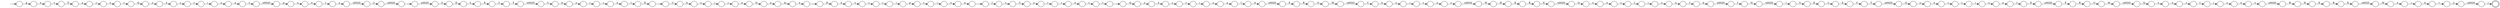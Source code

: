 digraph Automaton {
  rankdir = LR;
  0 [shape=circle,label=""];
  0 -> 145 [label="i"]
  1 [shape=circle,label=""];
  1 -> 28 [label="t"]
  2 [shape=circle,label=""];
  2 -> 106 [label=")"]
  3 [shape=circle,label=""];
  3 -> 20 [label="C"]
  4 [shape=circle,label=""];
  4 -> 44 [label="h"]
  5 [shape=circle,label=""];
  5 -> 165 [label="\u0020"]
  6 [shape=circle,label=""];
  6 -> 79 [label="T"]
  7 [shape=circle,label=""];
  7 -> 10 [label="s"]
  8 [shape=circle,label=""];
  8 -> 7 [label="e"]
  9 [shape=circle,label=""];
  9 -> 74 [label="\u0020"]
  10 [shape=circle,label=""];
  10 -> 72 [label="t"]
  11 [shape=circle,label=""];
  11 -> 166 [label="c"]
  12 [shape=circle,label=""];
  12 -> 162 [label="2"]
  13 [shape=circle,label=""];
  13 -> 17 [label="e"]
  14 [shape=circle,label=""];
  14 -> 156 [label="T"]
  15 [shape=circle,label=""];
  15 -> 66 [label="o"]
  16 [shape=circle,label=""];
  16 -> 144 [label="n"]
  17 [shape=circle,label=""];
  17 -> 161 [label="s"]
  18 [shape=circle,label=""];
  18 -> 75 [label="e"]
  19 [shape=circle,label=""];
  19 -> 84 [label="Q"]
  20 [shape=circle,label=""];
  20 -> 110 [label="o"]
  21 [shape=circle,label=""];
  21 -> 82 [label="\u0020"]
  22 [shape=circle,label=""];
  22 -> 163 [label="\u0020"]
  23 [shape=circle,label=""];
  23 -> 137 [label="F"]
  24 [shape=circle,label=""];
  24 -> 38 [label="o"]
  25 [shape=circle,label=""];
  25 -> 56 [label="e"]
  26 [shape=circle,label=""];
  26 -> 158 [label="s"]
  27 [shape=circle,label=""];
  27 -> 149 [label="H"]
  28 [shape=circle,label=""];
  28 -> 15 [label="i"]
  29 [shape=circle,label=""];
  29 -> 51 [label="u"]
  30 [shape=circle,label=""];
  30 -> 169 [label="\u0020"]
  31 [shape=circle,label=""];
  31 -> 118 [label="t"]
  32 [shape=circle,label=""];
  32 -> 22 [label="d"]
  33 [shape=circle,label=""];
  33 -> 6 [label="C"]
  34 [shape=circle,label=""];
  34 -> 104 [label="\u0020"]
  35 [shape=circle,label=""];
  35 -> 112 [label="N"]
  36 [shape=circle,label=""];
  36 -> 33 [label="E"]
  37 [shape=circle,label=""];
  37 -> 1 [label="p"]
  38 [shape=circle,label=""];
  38 -> 83 [label="n"]
  39 [shape=circle,label=""];
  39 -> 87 [label="c"]
  40 [shape=circle,label=""];
  40 -> 99 [label="O"]
  41 [shape=circle,label=""];
  41 -> 59 [label="q"]
  42 [shape=circle,label=""];
  42 -> 65 [label="k"]
  43 [shape=circle,label=""];
  43 -> 40 [label="R"]
  44 [shape=circle,label=""];
  44 -> 164 [label="o"]
  45 [shape=circle,label=""];
  45 -> 128 [label="\u0020"]
  46 [shape=circle,label=""];
  46 -> 88 [label="H"]
  47 [shape=circle,label=""];
  47 -> 95 [label="h"]
  48 [shape=circle,label=""];
  48 -> 138 [label="o"]
  49 [shape=circle,label=""];
  49 -> 26 [label="n"]
  50 [shape=circle,label=""];
  50 -> 120 [label="e"]
  51 [shape=circle,label=""];
  51 -> 167 [label="e"]
  52 [shape=circle,label=""];
  52 -> 98 [label="\u0020"]
  53 [shape=circle,label=""];
  53 -> 13 [label="u"]
  54 [shape=circle,label=""];
  54 -> 77 [label=","]
  55 [shape=circle,label=""];
  55 -> 126 [label="D"]
  56 [shape=circle,label=""];
  56 -> 52 [label="s"]
  57 [shape=circle,label=""];
  57 -> 125 [label="r"]
  58 [shape=circle,label=""];
  58 -> 61 [label="F"]
  59 [shape=circle,label=""];
  59 -> 122 [label="u"]
  60 [shape=circle,label=""];
  60 -> 140 [label="i"]
  61 [shape=circle,label=""];
  61 -> 116 [label="a"]
  62 [shape=circle,label=""];
  62 -> 101 [label="e"]
  63 [shape=circle,label=""];
  63 -> 53 [label="Q"]
  64 [shape=circle,label=""];
  64 -> 159 [label="R"]
  65 [shape=circle,label=""];
  65 -> 12 [label="="]
  66 [shape=circle,label=""];
  66 -> 54 [label="n"]
  67 [shape=circle,label=""];
  67 -> 25 [label="c"]
  68 [shape=circle,label=""];
  68 -> 34 [label="y"]
  69 [shape=circle,label=""];
  69 -> 143 [label="e"]
  70 [shape=circle,label=""];
  70 -> 154 [label="o"]
  71 [shape=circle,label=""];
  71 -> 100 [label="("]
  72 [shape=circle,label=""];
  72 -> 70 [label="i"]
  73 [shape=circle,label=""];
  73 -> 102 [label="n"]
  74 [shape=circle,label=""];
  74 -> 114 [label="C"]
  75 [shape=circle,label=""];
  75 -> 148 [label=","]
  76 [shape=circle,label=""];
  76 -> 18 [label="m"]
  77 [shape=circle,label=""];
  77 -> 168 [label="I"]
  78 [shape=circle,label=""];
  78 -> 73 [label="o"]
  79 [shape=circle,label=""];
  79 -> 86 [label="\u0020"]
  80 [shape=circle,label=""];
  80 -> 67 [label="i"]
  81 [shape=circle,label=""];
  81 -> 103 [label="Q"]
  82 [shape=circle,label=""];
  82 -> 29 [label="Q"]
  83 [shape=circle,label=""];
  83 -> 135 [label="I"]
  84 [shape=circle,label=""];
  84 -> 8 [label="u"]
  85 [shape=circle,label=""];
  85 -> 127 [label="i"]
  86 [shape=circle,label=""];
  86 -> 107 [label="Q"]
  87 [shape=circle,label=""];
  87 -> 35 [label="e"]
  88 [shape=circle,label=""];
  88 -> 141 [label="E"]
  89 [shape=circle,label=""];
  89 -> 36 [label="L"]
  90 [shape=circle,label=""];
  90 -> 123 [label="L"]
  91 [shape=circle,label=""];
  91 -> 136 [label="I"]
  92 [shape=circle,label=""];
  92 -> 121 [label="a"]
  93 [shape=circle,label=""];
  93 -> 153 [label="E"]
  94 [shape=circle,label=""];
  94 -> 4 [label="C"]
  95 [shape=circle,label=""];
  95 -> 60 [label="o"]
  96 [shape=circle,label=""];
  96 -> 80 [label="o"]
  97 [shape=circle,label=""];
  97 -> 23 [label="\u0020"]
  98 [shape=circle,label=""];
  98 -> 27 [label="W"]
  99 [shape=circle,label=""];
  99 -> 21 [label="M"]
  100 [shape=circle,label=""];
  100 -> 117 [label="S"]
  101 [shape=circle,label=""];
  101 -> 31 [label="s"]
  102 [shape=circle,label=""];
  102 -> 32 [label="I"]
  103 [shape=circle,label=""];
  103 -> 62 [label="u"]
  104 [shape=circle,label=""];
  104 -> 45 [label="2"]
  105 [shape=circle,label=""];
  105 -> 150 [label="O"]
  106 [shape=doublecircle,label=""];
  107 [shape=circle,label=""];
  107 -> 69 [label="u"]
  108 [shape=circle,label=""];
  108 -> 57 [label="c"]
  109 [shape=circle,label=""];
  109 -> 68 [label="r"]
  110 [shape=circle,label=""];
  110 -> 142 [label="r"]
  111 [shape=circle,label=""];
  111 -> 19 [label=","]
  112 [shape=circle,label=""];
  112 -> 76 [label="a"]
  113 [shape=circle,label=""];
  113 -> 24 [label="i"]
  114 [shape=circle,label=""];
  114 -> 96 [label="h"]
  115 [shape=circle,label=""];
  115 -> 113 [label="t"]
  116 [shape=circle,label=""];
  116 -> 48 [label="v"]
  117 [shape=circle,label=""];
  117 -> 89 [label="E"]
  118 [shape=circle,label=""];
  118 -> 78 [label="i"]
  119 [shape=circle,label=""];
  119 -> 0 [label="t"]
  120 [shape=circle,label=""];
  120 -> 58 [label="t"]
  121 [shape=circle,label=""];
  121 -> 42 [label="r"]
  122 [shape=circle,label=""];
  122 -> 109 [label="e"]
  123 [shape=circle,label=""];
  123 -> 133 [label="E"]
  124 [shape=circle,label=""];
  124 -> 92 [label="M"]
  125 [shape=circle,label=""];
  125 -> 37 [label="i"]
  126 [shape=circle,label=""];
  126 -> 94 [label=","]
  127 [shape=circle,label=""];
  127 -> 49 [label="o"]
  128 [shape=circle,label=""];
  128 -> 5 [label=":"]
  129 [shape=circle,label=""];
  129 -> 146 [label="N"]
  130 [shape=circle,label=""];
  130 -> 90 [label="E"]
  131 [shape=circle,label=""];
  initial [shape=plaintext,label=""];
  initial -> 131
  131 -> 50 [label="g"]
  132 [shape=circle,label=""];
  132 -> 46 [label="W"]
  133 [shape=circle,label=""];
  133 -> 14 [label="C"]
  134 [shape=circle,label=""];
  134 -> 47 [label="C"]
  135 [shape=circle,label=""];
  135 -> 30 [label="D"]
  136 [shape=circle,label=""];
  136 -> 97 [label="d"]
  137 [shape=circle,label=""];
  137 -> 105 [label="R"]
  138 [shape=circle,label=""];
  138 -> 63 [label="r"]
  139 [shape=circle,label=""];
  139 -> 55 [label="I"]
  140 [shape=circle,label=""];
  140 -> 160 [label="c"]
  141 [shape=circle,label=""];
  141 -> 93 [label="R"]
  142 [shape=circle,label=""];
  142 -> 155 [label="r"]
  143 [shape=circle,label=""];
  143 -> 115 [label="s"]
  144 [shape=circle,label=""];
  144 -> 151 [label="s"]
  145 [shape=circle,label=""];
  145 -> 16 [label="o"]
  146 [shape=circle,label=""];
  146 -> 71 [label="\u0020"]
  147 [shape=circle,label=""];
  147 -> 152 [label="e"]
  148 [shape=circle,label=""];
  148 -> 147 [label="D"]
  149 [shape=circle,label=""];
  149 -> 64 [label="E"]
  150 [shape=circle,label=""];
  150 -> 9 [label="M"]
  151 [shape=circle,label=""];
  151 -> 132 [label="\u0020"]
  152 [shape=circle,label=""];
  152 -> 108 [label="s"]
  153 [shape=circle,label=""];
  153 -> 124 [label="\u0020"]
  154 [shape=circle,label=""];
  154 -> 91 [label="n"]
  155 [shape=circle,label=""];
  155 -> 11 [label="e"]
  156 [shape=circle,label=""];
  156 -> 134 [label="\u0020"]
  157 [shape=circle,label=""];
  157 -> 81 [label="\u0020"]
  158 [shape=circle,label=""];
  158 -> 41 [label="\u0020"]
  159 [shape=circle,label=""];
  159 -> 157 [label="E"]
  160 [shape=circle,label=""];
  160 -> 139 [label="e"]
  161 [shape=circle,label=""];
  161 -> 85 [label="t"]
  162 [shape=circle,label=""];
  162 -> 2 [label="\u0020"]
  163 [shape=circle,label=""];
  163 -> 129 [label="I"]
  164 [shape=circle,label=""];
  164 -> 39 [label="i"]
  165 [shape=circle,label=""];
  165 -> 130 [label="S"]
  166 [shape=circle,label=""];
  166 -> 111 [label="t"]
  167 [shape=circle,label=""];
  167 -> 119 [label="s"]
  168 [shape=circle,label=""];
  168 -> 3 [label="s"]
  169 [shape=circle,label=""];
  169 -> 43 [label="F"]
}
